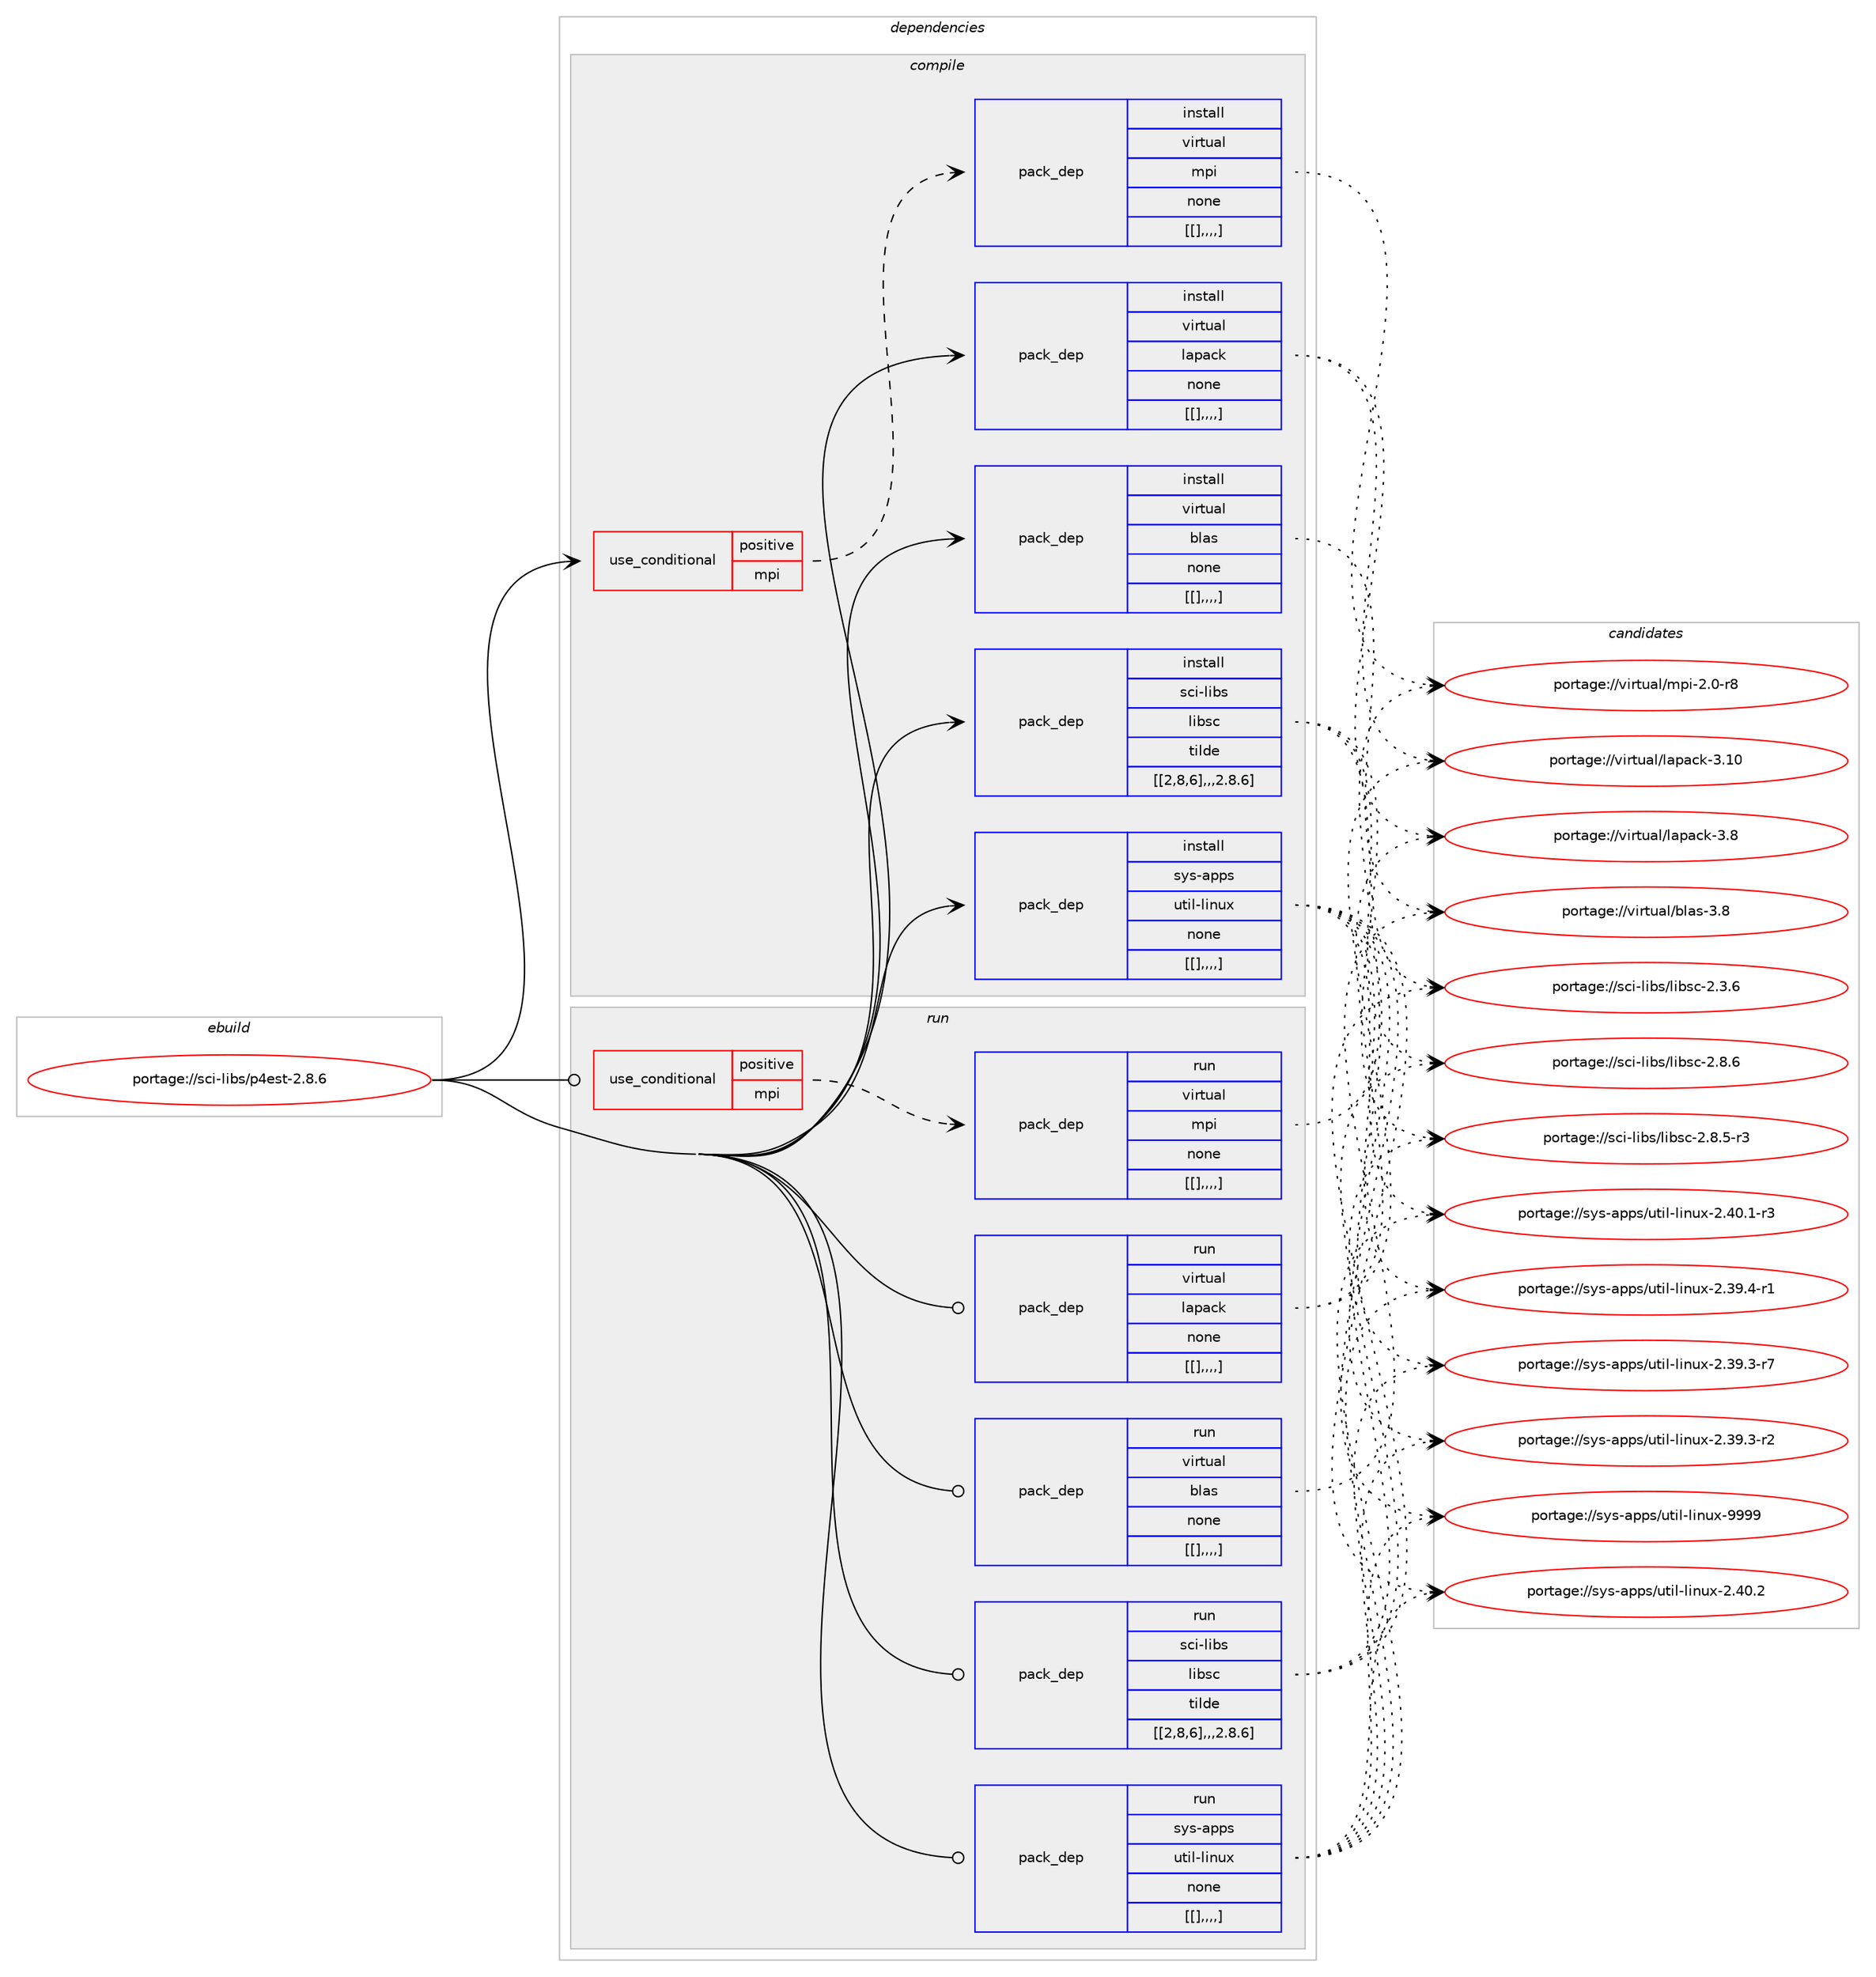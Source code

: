 digraph prolog {

# *************
# Graph options
# *************

newrank=true;
concentrate=true;
compound=true;
graph [rankdir=LR,fontname=Helvetica,fontsize=10,ranksep=1.5];#, ranksep=2.5, nodesep=0.2];
edge  [arrowhead=vee];
node  [fontname=Helvetica,fontsize=10];

# **********
# The ebuild
# **********

subgraph cluster_leftcol {
color=gray;
label=<<i>ebuild</i>>;
id [label="portage://sci-libs/p4est-2.8.6", color=red, width=4, href="../sci-libs/p4est-2.8.6.svg"];
}

# ****************
# The dependencies
# ****************

subgraph cluster_midcol {
color=gray;
label=<<i>dependencies</i>>;
subgraph cluster_compile {
fillcolor="#eeeeee";
style=filled;
label=<<i>compile</i>>;
subgraph cond111010 {
dependency420510 [label=<<TABLE BORDER="0" CELLBORDER="1" CELLSPACING="0" CELLPADDING="4"><TR><TD ROWSPAN="3" CELLPADDING="10">use_conditional</TD></TR><TR><TD>positive</TD></TR><TR><TD>mpi</TD></TR></TABLE>>, shape=none, color=red];
subgraph pack306490 {
dependency420511 [label=<<TABLE BORDER="0" CELLBORDER="1" CELLSPACING="0" CELLPADDING="4" WIDTH="220"><TR><TD ROWSPAN="6" CELLPADDING="30">pack_dep</TD></TR><TR><TD WIDTH="110">install</TD></TR><TR><TD>virtual</TD></TR><TR><TD>mpi</TD></TR><TR><TD>none</TD></TR><TR><TD>[[],,,,]</TD></TR></TABLE>>, shape=none, color=blue];
}
dependency420510:e -> dependency420511:w [weight=20,style="dashed",arrowhead="vee"];
}
id:e -> dependency420510:w [weight=20,style="solid",arrowhead="vee"];
subgraph pack306491 {
dependency420512 [label=<<TABLE BORDER="0" CELLBORDER="1" CELLSPACING="0" CELLPADDING="4" WIDTH="220"><TR><TD ROWSPAN="6" CELLPADDING="30">pack_dep</TD></TR><TR><TD WIDTH="110">install</TD></TR><TR><TD>sci-libs</TD></TR><TR><TD>libsc</TD></TR><TR><TD>tilde</TD></TR><TR><TD>[[2,8,6],,,2.8.6]</TD></TR></TABLE>>, shape=none, color=blue];
}
id:e -> dependency420512:w [weight=20,style="solid",arrowhead="vee"];
subgraph pack306492 {
dependency420513 [label=<<TABLE BORDER="0" CELLBORDER="1" CELLSPACING="0" CELLPADDING="4" WIDTH="220"><TR><TD ROWSPAN="6" CELLPADDING="30">pack_dep</TD></TR><TR><TD WIDTH="110">install</TD></TR><TR><TD>sys-apps</TD></TR><TR><TD>util-linux</TD></TR><TR><TD>none</TD></TR><TR><TD>[[],,,,]</TD></TR></TABLE>>, shape=none, color=blue];
}
id:e -> dependency420513:w [weight=20,style="solid",arrowhead="vee"];
subgraph pack306493 {
dependency420514 [label=<<TABLE BORDER="0" CELLBORDER="1" CELLSPACING="0" CELLPADDING="4" WIDTH="220"><TR><TD ROWSPAN="6" CELLPADDING="30">pack_dep</TD></TR><TR><TD WIDTH="110">install</TD></TR><TR><TD>virtual</TD></TR><TR><TD>blas</TD></TR><TR><TD>none</TD></TR><TR><TD>[[],,,,]</TD></TR></TABLE>>, shape=none, color=blue];
}
id:e -> dependency420514:w [weight=20,style="solid",arrowhead="vee"];
subgraph pack306494 {
dependency420515 [label=<<TABLE BORDER="0" CELLBORDER="1" CELLSPACING="0" CELLPADDING="4" WIDTH="220"><TR><TD ROWSPAN="6" CELLPADDING="30">pack_dep</TD></TR><TR><TD WIDTH="110">install</TD></TR><TR><TD>virtual</TD></TR><TR><TD>lapack</TD></TR><TR><TD>none</TD></TR><TR><TD>[[],,,,]</TD></TR></TABLE>>, shape=none, color=blue];
}
id:e -> dependency420515:w [weight=20,style="solid",arrowhead="vee"];
}
subgraph cluster_compileandrun {
fillcolor="#eeeeee";
style=filled;
label=<<i>compile and run</i>>;
}
subgraph cluster_run {
fillcolor="#eeeeee";
style=filled;
label=<<i>run</i>>;
subgraph cond111011 {
dependency420516 [label=<<TABLE BORDER="0" CELLBORDER="1" CELLSPACING="0" CELLPADDING="4"><TR><TD ROWSPAN="3" CELLPADDING="10">use_conditional</TD></TR><TR><TD>positive</TD></TR><TR><TD>mpi</TD></TR></TABLE>>, shape=none, color=red];
subgraph pack306495 {
dependency420517 [label=<<TABLE BORDER="0" CELLBORDER="1" CELLSPACING="0" CELLPADDING="4" WIDTH="220"><TR><TD ROWSPAN="6" CELLPADDING="30">pack_dep</TD></TR><TR><TD WIDTH="110">run</TD></TR><TR><TD>virtual</TD></TR><TR><TD>mpi</TD></TR><TR><TD>none</TD></TR><TR><TD>[[],,,,]</TD></TR></TABLE>>, shape=none, color=blue];
}
dependency420516:e -> dependency420517:w [weight=20,style="dashed",arrowhead="vee"];
}
id:e -> dependency420516:w [weight=20,style="solid",arrowhead="odot"];
subgraph pack306496 {
dependency420518 [label=<<TABLE BORDER="0" CELLBORDER="1" CELLSPACING="0" CELLPADDING="4" WIDTH="220"><TR><TD ROWSPAN="6" CELLPADDING="30">pack_dep</TD></TR><TR><TD WIDTH="110">run</TD></TR><TR><TD>sci-libs</TD></TR><TR><TD>libsc</TD></TR><TR><TD>tilde</TD></TR><TR><TD>[[2,8,6],,,2.8.6]</TD></TR></TABLE>>, shape=none, color=blue];
}
id:e -> dependency420518:w [weight=20,style="solid",arrowhead="odot"];
subgraph pack306497 {
dependency420519 [label=<<TABLE BORDER="0" CELLBORDER="1" CELLSPACING="0" CELLPADDING="4" WIDTH="220"><TR><TD ROWSPAN="6" CELLPADDING="30">pack_dep</TD></TR><TR><TD WIDTH="110">run</TD></TR><TR><TD>sys-apps</TD></TR><TR><TD>util-linux</TD></TR><TR><TD>none</TD></TR><TR><TD>[[],,,,]</TD></TR></TABLE>>, shape=none, color=blue];
}
id:e -> dependency420519:w [weight=20,style="solid",arrowhead="odot"];
subgraph pack306498 {
dependency420520 [label=<<TABLE BORDER="0" CELLBORDER="1" CELLSPACING="0" CELLPADDING="4" WIDTH="220"><TR><TD ROWSPAN="6" CELLPADDING="30">pack_dep</TD></TR><TR><TD WIDTH="110">run</TD></TR><TR><TD>virtual</TD></TR><TR><TD>blas</TD></TR><TR><TD>none</TD></TR><TR><TD>[[],,,,]</TD></TR></TABLE>>, shape=none, color=blue];
}
id:e -> dependency420520:w [weight=20,style="solid",arrowhead="odot"];
subgraph pack306499 {
dependency420521 [label=<<TABLE BORDER="0" CELLBORDER="1" CELLSPACING="0" CELLPADDING="4" WIDTH="220"><TR><TD ROWSPAN="6" CELLPADDING="30">pack_dep</TD></TR><TR><TD WIDTH="110">run</TD></TR><TR><TD>virtual</TD></TR><TR><TD>lapack</TD></TR><TR><TD>none</TD></TR><TR><TD>[[],,,,]</TD></TR></TABLE>>, shape=none, color=blue];
}
id:e -> dependency420521:w [weight=20,style="solid",arrowhead="odot"];
}
}

# **************
# The candidates
# **************

subgraph cluster_choices {
rank=same;
color=gray;
label=<<i>candidates</i>>;

subgraph choice306490 {
color=black;
nodesep=1;
choice1181051141161179710847109112105455046484511456 [label="portage://virtual/mpi-2.0-r8", color=red, width=4,href="../virtual/mpi-2.0-r8.svg"];
dependency420511:e -> choice1181051141161179710847109112105455046484511456:w [style=dotted,weight="100"];
}
subgraph choice306491 {
color=black;
nodesep=1;
choice115991054510810598115471081059811599455046564654 [label="portage://sci-libs/libsc-2.8.6", color=red, width=4,href="../sci-libs/libsc-2.8.6.svg"];
choice1159910545108105981154710810598115994550465646534511451 [label="portage://sci-libs/libsc-2.8.5-r3", color=red, width=4,href="../sci-libs/libsc-2.8.5-r3.svg"];
choice115991054510810598115471081059811599455046514654 [label="portage://sci-libs/libsc-2.3.6", color=red, width=4,href="../sci-libs/libsc-2.3.6.svg"];
dependency420512:e -> choice115991054510810598115471081059811599455046564654:w [style=dotted,weight="100"];
dependency420512:e -> choice1159910545108105981154710810598115994550465646534511451:w [style=dotted,weight="100"];
dependency420512:e -> choice115991054510810598115471081059811599455046514654:w [style=dotted,weight="100"];
}
subgraph choice306492 {
color=black;
nodesep=1;
choice115121115459711211211547117116105108451081051101171204557575757 [label="portage://sys-apps/util-linux-9999", color=red, width=4,href="../sys-apps/util-linux-9999.svg"];
choice1151211154597112112115471171161051084510810511011712045504652484650 [label="portage://sys-apps/util-linux-2.40.2", color=red, width=4,href="../sys-apps/util-linux-2.40.2.svg"];
choice11512111545971121121154711711610510845108105110117120455046524846494511451 [label="portage://sys-apps/util-linux-2.40.1-r3", color=red, width=4,href="../sys-apps/util-linux-2.40.1-r3.svg"];
choice11512111545971121121154711711610510845108105110117120455046515746524511449 [label="portage://sys-apps/util-linux-2.39.4-r1", color=red, width=4,href="../sys-apps/util-linux-2.39.4-r1.svg"];
choice11512111545971121121154711711610510845108105110117120455046515746514511455 [label="portage://sys-apps/util-linux-2.39.3-r7", color=red, width=4,href="../sys-apps/util-linux-2.39.3-r7.svg"];
choice11512111545971121121154711711610510845108105110117120455046515746514511450 [label="portage://sys-apps/util-linux-2.39.3-r2", color=red, width=4,href="../sys-apps/util-linux-2.39.3-r2.svg"];
dependency420513:e -> choice115121115459711211211547117116105108451081051101171204557575757:w [style=dotted,weight="100"];
dependency420513:e -> choice1151211154597112112115471171161051084510810511011712045504652484650:w [style=dotted,weight="100"];
dependency420513:e -> choice11512111545971121121154711711610510845108105110117120455046524846494511451:w [style=dotted,weight="100"];
dependency420513:e -> choice11512111545971121121154711711610510845108105110117120455046515746524511449:w [style=dotted,weight="100"];
dependency420513:e -> choice11512111545971121121154711711610510845108105110117120455046515746514511455:w [style=dotted,weight="100"];
dependency420513:e -> choice11512111545971121121154711711610510845108105110117120455046515746514511450:w [style=dotted,weight="100"];
}
subgraph choice306493 {
color=black;
nodesep=1;
choice1181051141161179710847981089711545514656 [label="portage://virtual/blas-3.8", color=red, width=4,href="../virtual/blas-3.8.svg"];
dependency420514:e -> choice1181051141161179710847981089711545514656:w [style=dotted,weight="100"];
}
subgraph choice306494 {
color=black;
nodesep=1;
choice11810511411611797108471089711297991074551464948 [label="portage://virtual/lapack-3.10", color=red, width=4,href="../virtual/lapack-3.10.svg"];
choice118105114116117971084710897112979910745514656 [label="portage://virtual/lapack-3.8", color=red, width=4,href="../virtual/lapack-3.8.svg"];
dependency420515:e -> choice11810511411611797108471089711297991074551464948:w [style=dotted,weight="100"];
dependency420515:e -> choice118105114116117971084710897112979910745514656:w [style=dotted,weight="100"];
}
subgraph choice306495 {
color=black;
nodesep=1;
choice1181051141161179710847109112105455046484511456 [label="portage://virtual/mpi-2.0-r8", color=red, width=4,href="../virtual/mpi-2.0-r8.svg"];
dependency420517:e -> choice1181051141161179710847109112105455046484511456:w [style=dotted,weight="100"];
}
subgraph choice306496 {
color=black;
nodesep=1;
choice115991054510810598115471081059811599455046564654 [label="portage://sci-libs/libsc-2.8.6", color=red, width=4,href="../sci-libs/libsc-2.8.6.svg"];
choice1159910545108105981154710810598115994550465646534511451 [label="portage://sci-libs/libsc-2.8.5-r3", color=red, width=4,href="../sci-libs/libsc-2.8.5-r3.svg"];
choice115991054510810598115471081059811599455046514654 [label="portage://sci-libs/libsc-2.3.6", color=red, width=4,href="../sci-libs/libsc-2.3.6.svg"];
dependency420518:e -> choice115991054510810598115471081059811599455046564654:w [style=dotted,weight="100"];
dependency420518:e -> choice1159910545108105981154710810598115994550465646534511451:w [style=dotted,weight="100"];
dependency420518:e -> choice115991054510810598115471081059811599455046514654:w [style=dotted,weight="100"];
}
subgraph choice306497 {
color=black;
nodesep=1;
choice115121115459711211211547117116105108451081051101171204557575757 [label="portage://sys-apps/util-linux-9999", color=red, width=4,href="../sys-apps/util-linux-9999.svg"];
choice1151211154597112112115471171161051084510810511011712045504652484650 [label="portage://sys-apps/util-linux-2.40.2", color=red, width=4,href="../sys-apps/util-linux-2.40.2.svg"];
choice11512111545971121121154711711610510845108105110117120455046524846494511451 [label="portage://sys-apps/util-linux-2.40.1-r3", color=red, width=4,href="../sys-apps/util-linux-2.40.1-r3.svg"];
choice11512111545971121121154711711610510845108105110117120455046515746524511449 [label="portage://sys-apps/util-linux-2.39.4-r1", color=red, width=4,href="../sys-apps/util-linux-2.39.4-r1.svg"];
choice11512111545971121121154711711610510845108105110117120455046515746514511455 [label="portage://sys-apps/util-linux-2.39.3-r7", color=red, width=4,href="../sys-apps/util-linux-2.39.3-r7.svg"];
choice11512111545971121121154711711610510845108105110117120455046515746514511450 [label="portage://sys-apps/util-linux-2.39.3-r2", color=red, width=4,href="../sys-apps/util-linux-2.39.3-r2.svg"];
dependency420519:e -> choice115121115459711211211547117116105108451081051101171204557575757:w [style=dotted,weight="100"];
dependency420519:e -> choice1151211154597112112115471171161051084510810511011712045504652484650:w [style=dotted,weight="100"];
dependency420519:e -> choice11512111545971121121154711711610510845108105110117120455046524846494511451:w [style=dotted,weight="100"];
dependency420519:e -> choice11512111545971121121154711711610510845108105110117120455046515746524511449:w [style=dotted,weight="100"];
dependency420519:e -> choice11512111545971121121154711711610510845108105110117120455046515746514511455:w [style=dotted,weight="100"];
dependency420519:e -> choice11512111545971121121154711711610510845108105110117120455046515746514511450:w [style=dotted,weight="100"];
}
subgraph choice306498 {
color=black;
nodesep=1;
choice1181051141161179710847981089711545514656 [label="portage://virtual/blas-3.8", color=red, width=4,href="../virtual/blas-3.8.svg"];
dependency420520:e -> choice1181051141161179710847981089711545514656:w [style=dotted,weight="100"];
}
subgraph choice306499 {
color=black;
nodesep=1;
choice11810511411611797108471089711297991074551464948 [label="portage://virtual/lapack-3.10", color=red, width=4,href="../virtual/lapack-3.10.svg"];
choice118105114116117971084710897112979910745514656 [label="portage://virtual/lapack-3.8", color=red, width=4,href="../virtual/lapack-3.8.svg"];
dependency420521:e -> choice11810511411611797108471089711297991074551464948:w [style=dotted,weight="100"];
dependency420521:e -> choice118105114116117971084710897112979910745514656:w [style=dotted,weight="100"];
}
}

}
